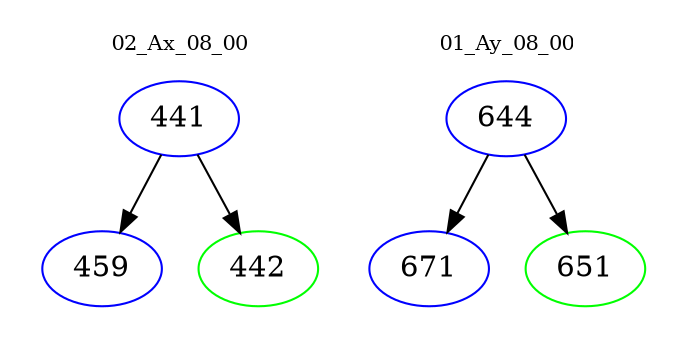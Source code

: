 digraph{
subgraph cluster_0 {
color = white
label = "02_Ax_08_00";
fontsize=10;
T0_441 [label="441", color="blue"]
T0_441 -> T0_459 [color="black"]
T0_459 [label="459", color="blue"]
T0_441 -> T0_442 [color="black"]
T0_442 [label="442", color="green"]
}
subgraph cluster_1 {
color = white
label = "01_Ay_08_00";
fontsize=10;
T1_644 [label="644", color="blue"]
T1_644 -> T1_671 [color="black"]
T1_671 [label="671", color="blue"]
T1_644 -> T1_651 [color="black"]
T1_651 [label="651", color="green"]
}
}
